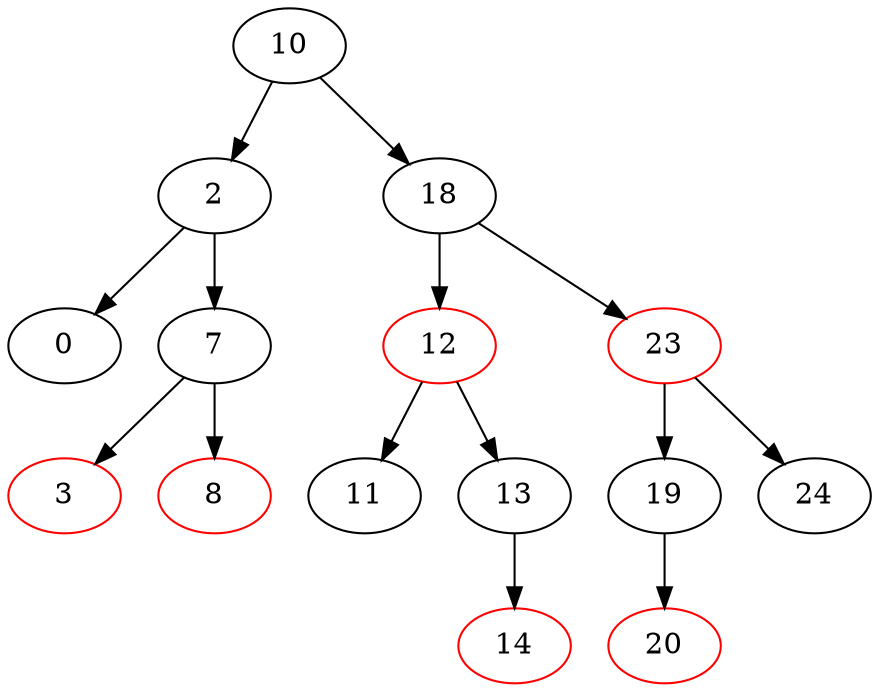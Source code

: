 digraph G { 
	10 [color=black];
	10 -> 2;
	2 [color=black];
	10 -> 18;
	18 [color=black];
	2 [color=black];
	2 -> 0;
	0 [color=black];
	2 -> 7;
	7 [color=black];
	18 [color=black];
	18 -> 12;
	12 [color=red];
	18 -> 23;
	23 [color=red];
	0 [color=black];
	7 [color=black];
	7 -> 3;
	3 [color=red];
	7 -> 8;
	8 [color=red];
	12 [color=red];
	12 -> 11;
	11 [color=black];
	12 -> 13;
	13 [color=black];
	23 [color=red];
	23 -> 19;
	19 [color=black];
	23 -> 24;
	24 [color=black];
	3 [color=red];
	8 [color=red];
	11 [color=black];
	13 [color=black];
	13 -> 14;
	14 [color=red];
	19 [color=black];
	19 -> 20;
	20 [color=red];
	24 [color=black];
	14 [color=red];
	20 [color=red];
}
